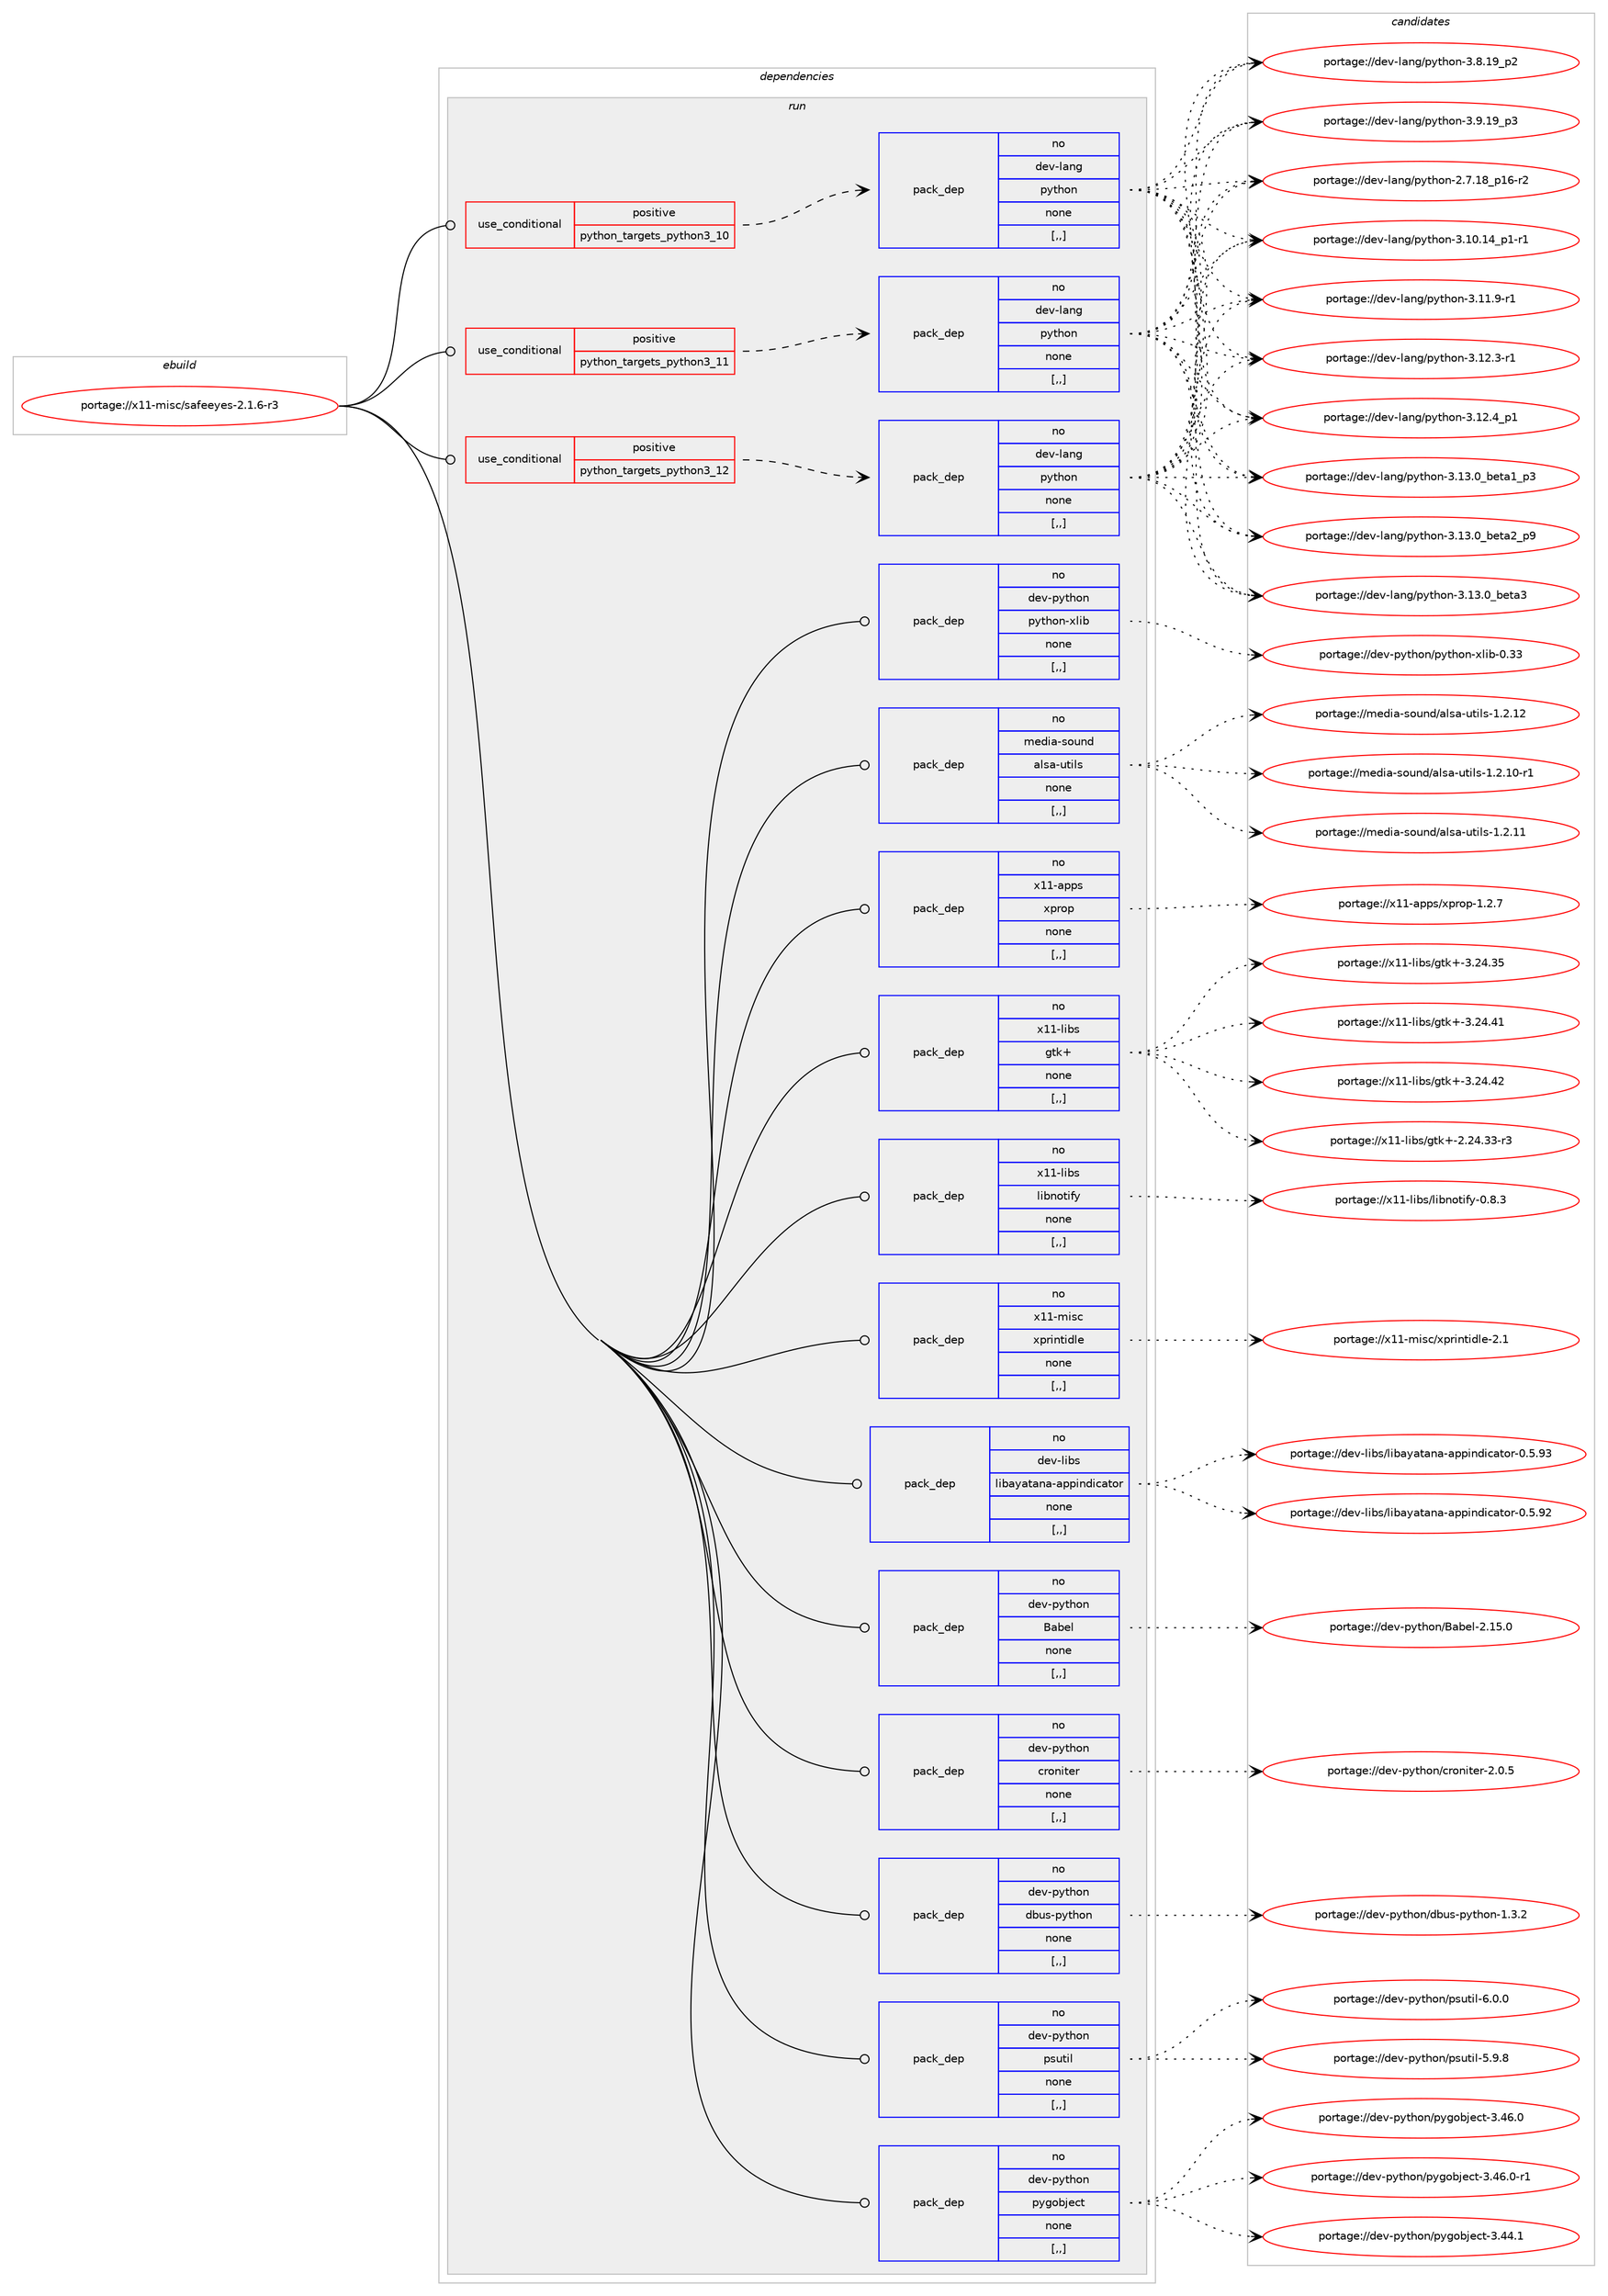 digraph prolog {

# *************
# Graph options
# *************

newrank=true;
concentrate=true;
compound=true;
graph [rankdir=LR,fontname=Helvetica,fontsize=10,ranksep=1.5];#, ranksep=2.5, nodesep=0.2];
edge  [arrowhead=vee];
node  [fontname=Helvetica,fontsize=10];

# **********
# The ebuild
# **********

subgraph cluster_leftcol {
color=gray;
rank=same;
label=<<i>ebuild</i>>;
id [label="portage://x11-misc/safeeyes-2.1.6-r3", color=red, width=4, href="../x11-misc/safeeyes-2.1.6-r3.svg"];
}

# ****************
# The dependencies
# ****************

subgraph cluster_midcol {
color=gray;
label=<<i>dependencies</i>>;
subgraph cluster_compile {
fillcolor="#eeeeee";
style=filled;
label=<<i>compile</i>>;
}
subgraph cluster_compileandrun {
fillcolor="#eeeeee";
style=filled;
label=<<i>compile and run</i>>;
}
subgraph cluster_run {
fillcolor="#eeeeee";
style=filled;
label=<<i>run</i>>;
subgraph cond119721 {
dependency452345 [label=<<TABLE BORDER="0" CELLBORDER="1" CELLSPACING="0" CELLPADDING="4"><TR><TD ROWSPAN="3" CELLPADDING="10">use_conditional</TD></TR><TR><TD>positive</TD></TR><TR><TD>python_targets_python3_10</TD></TR></TABLE>>, shape=none, color=red];
subgraph pack329309 {
dependency452346 [label=<<TABLE BORDER="0" CELLBORDER="1" CELLSPACING="0" CELLPADDING="4" WIDTH="220"><TR><TD ROWSPAN="6" CELLPADDING="30">pack_dep</TD></TR><TR><TD WIDTH="110">no</TD></TR><TR><TD>dev-lang</TD></TR><TR><TD>python</TD></TR><TR><TD>none</TD></TR><TR><TD>[,,]</TD></TR></TABLE>>, shape=none, color=blue];
}
dependency452345:e -> dependency452346:w [weight=20,style="dashed",arrowhead="vee"];
}
id:e -> dependency452345:w [weight=20,style="solid",arrowhead="odot"];
subgraph cond119722 {
dependency452347 [label=<<TABLE BORDER="0" CELLBORDER="1" CELLSPACING="0" CELLPADDING="4"><TR><TD ROWSPAN="3" CELLPADDING="10">use_conditional</TD></TR><TR><TD>positive</TD></TR><TR><TD>python_targets_python3_11</TD></TR></TABLE>>, shape=none, color=red];
subgraph pack329310 {
dependency452348 [label=<<TABLE BORDER="0" CELLBORDER="1" CELLSPACING="0" CELLPADDING="4" WIDTH="220"><TR><TD ROWSPAN="6" CELLPADDING="30">pack_dep</TD></TR><TR><TD WIDTH="110">no</TD></TR><TR><TD>dev-lang</TD></TR><TR><TD>python</TD></TR><TR><TD>none</TD></TR><TR><TD>[,,]</TD></TR></TABLE>>, shape=none, color=blue];
}
dependency452347:e -> dependency452348:w [weight=20,style="dashed",arrowhead="vee"];
}
id:e -> dependency452347:w [weight=20,style="solid",arrowhead="odot"];
subgraph cond119723 {
dependency452349 [label=<<TABLE BORDER="0" CELLBORDER="1" CELLSPACING="0" CELLPADDING="4"><TR><TD ROWSPAN="3" CELLPADDING="10">use_conditional</TD></TR><TR><TD>positive</TD></TR><TR><TD>python_targets_python3_12</TD></TR></TABLE>>, shape=none, color=red];
subgraph pack329311 {
dependency452350 [label=<<TABLE BORDER="0" CELLBORDER="1" CELLSPACING="0" CELLPADDING="4" WIDTH="220"><TR><TD ROWSPAN="6" CELLPADDING="30">pack_dep</TD></TR><TR><TD WIDTH="110">no</TD></TR><TR><TD>dev-lang</TD></TR><TR><TD>python</TD></TR><TR><TD>none</TD></TR><TR><TD>[,,]</TD></TR></TABLE>>, shape=none, color=blue];
}
dependency452349:e -> dependency452350:w [weight=20,style="dashed",arrowhead="vee"];
}
id:e -> dependency452349:w [weight=20,style="solid",arrowhead="odot"];
subgraph pack329312 {
dependency452351 [label=<<TABLE BORDER="0" CELLBORDER="1" CELLSPACING="0" CELLPADDING="4" WIDTH="220"><TR><TD ROWSPAN="6" CELLPADDING="30">pack_dep</TD></TR><TR><TD WIDTH="110">no</TD></TR><TR><TD>dev-libs</TD></TR><TR><TD>libayatana-appindicator</TD></TR><TR><TD>none</TD></TR><TR><TD>[,,]</TD></TR></TABLE>>, shape=none, color=blue];
}
id:e -> dependency452351:w [weight=20,style="solid",arrowhead="odot"];
subgraph pack329313 {
dependency452352 [label=<<TABLE BORDER="0" CELLBORDER="1" CELLSPACING="0" CELLPADDING="4" WIDTH="220"><TR><TD ROWSPAN="6" CELLPADDING="30">pack_dep</TD></TR><TR><TD WIDTH="110">no</TD></TR><TR><TD>dev-python</TD></TR><TR><TD>Babel</TD></TR><TR><TD>none</TD></TR><TR><TD>[,,]</TD></TR></TABLE>>, shape=none, color=blue];
}
id:e -> dependency452352:w [weight=20,style="solid",arrowhead="odot"];
subgraph pack329314 {
dependency452353 [label=<<TABLE BORDER="0" CELLBORDER="1" CELLSPACING="0" CELLPADDING="4" WIDTH="220"><TR><TD ROWSPAN="6" CELLPADDING="30">pack_dep</TD></TR><TR><TD WIDTH="110">no</TD></TR><TR><TD>dev-python</TD></TR><TR><TD>croniter</TD></TR><TR><TD>none</TD></TR><TR><TD>[,,]</TD></TR></TABLE>>, shape=none, color=blue];
}
id:e -> dependency452353:w [weight=20,style="solid",arrowhead="odot"];
subgraph pack329315 {
dependency452354 [label=<<TABLE BORDER="0" CELLBORDER="1" CELLSPACING="0" CELLPADDING="4" WIDTH="220"><TR><TD ROWSPAN="6" CELLPADDING="30">pack_dep</TD></TR><TR><TD WIDTH="110">no</TD></TR><TR><TD>dev-python</TD></TR><TR><TD>dbus-python</TD></TR><TR><TD>none</TD></TR><TR><TD>[,,]</TD></TR></TABLE>>, shape=none, color=blue];
}
id:e -> dependency452354:w [weight=20,style="solid",arrowhead="odot"];
subgraph pack329316 {
dependency452355 [label=<<TABLE BORDER="0" CELLBORDER="1" CELLSPACING="0" CELLPADDING="4" WIDTH="220"><TR><TD ROWSPAN="6" CELLPADDING="30">pack_dep</TD></TR><TR><TD WIDTH="110">no</TD></TR><TR><TD>dev-python</TD></TR><TR><TD>psutil</TD></TR><TR><TD>none</TD></TR><TR><TD>[,,]</TD></TR></TABLE>>, shape=none, color=blue];
}
id:e -> dependency452355:w [weight=20,style="solid",arrowhead="odot"];
subgraph pack329317 {
dependency452356 [label=<<TABLE BORDER="0" CELLBORDER="1" CELLSPACING="0" CELLPADDING="4" WIDTH="220"><TR><TD ROWSPAN="6" CELLPADDING="30">pack_dep</TD></TR><TR><TD WIDTH="110">no</TD></TR><TR><TD>dev-python</TD></TR><TR><TD>pygobject</TD></TR><TR><TD>none</TD></TR><TR><TD>[,,]</TD></TR></TABLE>>, shape=none, color=blue];
}
id:e -> dependency452356:w [weight=20,style="solid",arrowhead="odot"];
subgraph pack329318 {
dependency452357 [label=<<TABLE BORDER="0" CELLBORDER="1" CELLSPACING="0" CELLPADDING="4" WIDTH="220"><TR><TD ROWSPAN="6" CELLPADDING="30">pack_dep</TD></TR><TR><TD WIDTH="110">no</TD></TR><TR><TD>dev-python</TD></TR><TR><TD>python-xlib</TD></TR><TR><TD>none</TD></TR><TR><TD>[,,]</TD></TR></TABLE>>, shape=none, color=blue];
}
id:e -> dependency452357:w [weight=20,style="solid",arrowhead="odot"];
subgraph pack329319 {
dependency452358 [label=<<TABLE BORDER="0" CELLBORDER="1" CELLSPACING="0" CELLPADDING="4" WIDTH="220"><TR><TD ROWSPAN="6" CELLPADDING="30">pack_dep</TD></TR><TR><TD WIDTH="110">no</TD></TR><TR><TD>media-sound</TD></TR><TR><TD>alsa-utils</TD></TR><TR><TD>none</TD></TR><TR><TD>[,,]</TD></TR></TABLE>>, shape=none, color=blue];
}
id:e -> dependency452358:w [weight=20,style="solid",arrowhead="odot"];
subgraph pack329320 {
dependency452359 [label=<<TABLE BORDER="0" CELLBORDER="1" CELLSPACING="0" CELLPADDING="4" WIDTH="220"><TR><TD ROWSPAN="6" CELLPADDING="30">pack_dep</TD></TR><TR><TD WIDTH="110">no</TD></TR><TR><TD>x11-apps</TD></TR><TR><TD>xprop</TD></TR><TR><TD>none</TD></TR><TR><TD>[,,]</TD></TR></TABLE>>, shape=none, color=blue];
}
id:e -> dependency452359:w [weight=20,style="solid",arrowhead="odot"];
subgraph pack329321 {
dependency452360 [label=<<TABLE BORDER="0" CELLBORDER="1" CELLSPACING="0" CELLPADDING="4" WIDTH="220"><TR><TD ROWSPAN="6" CELLPADDING="30">pack_dep</TD></TR><TR><TD WIDTH="110">no</TD></TR><TR><TD>x11-libs</TD></TR><TR><TD>gtk+</TD></TR><TR><TD>none</TD></TR><TR><TD>[,,]</TD></TR></TABLE>>, shape=none, color=blue];
}
id:e -> dependency452360:w [weight=20,style="solid",arrowhead="odot"];
subgraph pack329322 {
dependency452361 [label=<<TABLE BORDER="0" CELLBORDER="1" CELLSPACING="0" CELLPADDING="4" WIDTH="220"><TR><TD ROWSPAN="6" CELLPADDING="30">pack_dep</TD></TR><TR><TD WIDTH="110">no</TD></TR><TR><TD>x11-libs</TD></TR><TR><TD>libnotify</TD></TR><TR><TD>none</TD></TR><TR><TD>[,,]</TD></TR></TABLE>>, shape=none, color=blue];
}
id:e -> dependency452361:w [weight=20,style="solid",arrowhead="odot"];
subgraph pack329323 {
dependency452362 [label=<<TABLE BORDER="0" CELLBORDER="1" CELLSPACING="0" CELLPADDING="4" WIDTH="220"><TR><TD ROWSPAN="6" CELLPADDING="30">pack_dep</TD></TR><TR><TD WIDTH="110">no</TD></TR><TR><TD>x11-misc</TD></TR><TR><TD>xprintidle</TD></TR><TR><TD>none</TD></TR><TR><TD>[,,]</TD></TR></TABLE>>, shape=none, color=blue];
}
id:e -> dependency452362:w [weight=20,style="solid",arrowhead="odot"];
}
}

# **************
# The candidates
# **************

subgraph cluster_choices {
rank=same;
color=gray;
label=<<i>candidates</i>>;

subgraph choice329309 {
color=black;
nodesep=1;
choice100101118451089711010347112121116104111110455046554649569511249544511450 [label="portage://dev-lang/python-2.7.18_p16-r2", color=red, width=4,href="../dev-lang/python-2.7.18_p16-r2.svg"];
choice100101118451089711010347112121116104111110455146494846495295112494511449 [label="portage://dev-lang/python-3.10.14_p1-r1", color=red, width=4,href="../dev-lang/python-3.10.14_p1-r1.svg"];
choice100101118451089711010347112121116104111110455146494946574511449 [label="portage://dev-lang/python-3.11.9-r1", color=red, width=4,href="../dev-lang/python-3.11.9-r1.svg"];
choice100101118451089711010347112121116104111110455146495046514511449 [label="portage://dev-lang/python-3.12.3-r1", color=red, width=4,href="../dev-lang/python-3.12.3-r1.svg"];
choice100101118451089711010347112121116104111110455146495046529511249 [label="portage://dev-lang/python-3.12.4_p1", color=red, width=4,href="../dev-lang/python-3.12.4_p1.svg"];
choice10010111845108971101034711212111610411111045514649514648959810111697499511251 [label="portage://dev-lang/python-3.13.0_beta1_p3", color=red, width=4,href="../dev-lang/python-3.13.0_beta1_p3.svg"];
choice10010111845108971101034711212111610411111045514649514648959810111697509511257 [label="portage://dev-lang/python-3.13.0_beta2_p9", color=red, width=4,href="../dev-lang/python-3.13.0_beta2_p9.svg"];
choice1001011184510897110103471121211161041111104551464951464895981011169751 [label="portage://dev-lang/python-3.13.0_beta3", color=red, width=4,href="../dev-lang/python-3.13.0_beta3.svg"];
choice100101118451089711010347112121116104111110455146564649579511250 [label="portage://dev-lang/python-3.8.19_p2", color=red, width=4,href="../dev-lang/python-3.8.19_p2.svg"];
choice100101118451089711010347112121116104111110455146574649579511251 [label="portage://dev-lang/python-3.9.19_p3", color=red, width=4,href="../dev-lang/python-3.9.19_p3.svg"];
dependency452346:e -> choice100101118451089711010347112121116104111110455046554649569511249544511450:w [style=dotted,weight="100"];
dependency452346:e -> choice100101118451089711010347112121116104111110455146494846495295112494511449:w [style=dotted,weight="100"];
dependency452346:e -> choice100101118451089711010347112121116104111110455146494946574511449:w [style=dotted,weight="100"];
dependency452346:e -> choice100101118451089711010347112121116104111110455146495046514511449:w [style=dotted,weight="100"];
dependency452346:e -> choice100101118451089711010347112121116104111110455146495046529511249:w [style=dotted,weight="100"];
dependency452346:e -> choice10010111845108971101034711212111610411111045514649514648959810111697499511251:w [style=dotted,weight="100"];
dependency452346:e -> choice10010111845108971101034711212111610411111045514649514648959810111697509511257:w [style=dotted,weight="100"];
dependency452346:e -> choice1001011184510897110103471121211161041111104551464951464895981011169751:w [style=dotted,weight="100"];
dependency452346:e -> choice100101118451089711010347112121116104111110455146564649579511250:w [style=dotted,weight="100"];
dependency452346:e -> choice100101118451089711010347112121116104111110455146574649579511251:w [style=dotted,weight="100"];
}
subgraph choice329310 {
color=black;
nodesep=1;
choice100101118451089711010347112121116104111110455046554649569511249544511450 [label="portage://dev-lang/python-2.7.18_p16-r2", color=red, width=4,href="../dev-lang/python-2.7.18_p16-r2.svg"];
choice100101118451089711010347112121116104111110455146494846495295112494511449 [label="portage://dev-lang/python-3.10.14_p1-r1", color=red, width=4,href="../dev-lang/python-3.10.14_p1-r1.svg"];
choice100101118451089711010347112121116104111110455146494946574511449 [label="portage://dev-lang/python-3.11.9-r1", color=red, width=4,href="../dev-lang/python-3.11.9-r1.svg"];
choice100101118451089711010347112121116104111110455146495046514511449 [label="portage://dev-lang/python-3.12.3-r1", color=red, width=4,href="../dev-lang/python-3.12.3-r1.svg"];
choice100101118451089711010347112121116104111110455146495046529511249 [label="portage://dev-lang/python-3.12.4_p1", color=red, width=4,href="../dev-lang/python-3.12.4_p1.svg"];
choice10010111845108971101034711212111610411111045514649514648959810111697499511251 [label="portage://dev-lang/python-3.13.0_beta1_p3", color=red, width=4,href="../dev-lang/python-3.13.0_beta1_p3.svg"];
choice10010111845108971101034711212111610411111045514649514648959810111697509511257 [label="portage://dev-lang/python-3.13.0_beta2_p9", color=red, width=4,href="../dev-lang/python-3.13.0_beta2_p9.svg"];
choice1001011184510897110103471121211161041111104551464951464895981011169751 [label="portage://dev-lang/python-3.13.0_beta3", color=red, width=4,href="../dev-lang/python-3.13.0_beta3.svg"];
choice100101118451089711010347112121116104111110455146564649579511250 [label="portage://dev-lang/python-3.8.19_p2", color=red, width=4,href="../dev-lang/python-3.8.19_p2.svg"];
choice100101118451089711010347112121116104111110455146574649579511251 [label="portage://dev-lang/python-3.9.19_p3", color=red, width=4,href="../dev-lang/python-3.9.19_p3.svg"];
dependency452348:e -> choice100101118451089711010347112121116104111110455046554649569511249544511450:w [style=dotted,weight="100"];
dependency452348:e -> choice100101118451089711010347112121116104111110455146494846495295112494511449:w [style=dotted,weight="100"];
dependency452348:e -> choice100101118451089711010347112121116104111110455146494946574511449:w [style=dotted,weight="100"];
dependency452348:e -> choice100101118451089711010347112121116104111110455146495046514511449:w [style=dotted,weight="100"];
dependency452348:e -> choice100101118451089711010347112121116104111110455146495046529511249:w [style=dotted,weight="100"];
dependency452348:e -> choice10010111845108971101034711212111610411111045514649514648959810111697499511251:w [style=dotted,weight="100"];
dependency452348:e -> choice10010111845108971101034711212111610411111045514649514648959810111697509511257:w [style=dotted,weight="100"];
dependency452348:e -> choice1001011184510897110103471121211161041111104551464951464895981011169751:w [style=dotted,weight="100"];
dependency452348:e -> choice100101118451089711010347112121116104111110455146564649579511250:w [style=dotted,weight="100"];
dependency452348:e -> choice100101118451089711010347112121116104111110455146574649579511251:w [style=dotted,weight="100"];
}
subgraph choice329311 {
color=black;
nodesep=1;
choice100101118451089711010347112121116104111110455046554649569511249544511450 [label="portage://dev-lang/python-2.7.18_p16-r2", color=red, width=4,href="../dev-lang/python-2.7.18_p16-r2.svg"];
choice100101118451089711010347112121116104111110455146494846495295112494511449 [label="portage://dev-lang/python-3.10.14_p1-r1", color=red, width=4,href="../dev-lang/python-3.10.14_p1-r1.svg"];
choice100101118451089711010347112121116104111110455146494946574511449 [label="portage://dev-lang/python-3.11.9-r1", color=red, width=4,href="../dev-lang/python-3.11.9-r1.svg"];
choice100101118451089711010347112121116104111110455146495046514511449 [label="portage://dev-lang/python-3.12.3-r1", color=red, width=4,href="../dev-lang/python-3.12.3-r1.svg"];
choice100101118451089711010347112121116104111110455146495046529511249 [label="portage://dev-lang/python-3.12.4_p1", color=red, width=4,href="../dev-lang/python-3.12.4_p1.svg"];
choice10010111845108971101034711212111610411111045514649514648959810111697499511251 [label="portage://dev-lang/python-3.13.0_beta1_p3", color=red, width=4,href="../dev-lang/python-3.13.0_beta1_p3.svg"];
choice10010111845108971101034711212111610411111045514649514648959810111697509511257 [label="portage://dev-lang/python-3.13.0_beta2_p9", color=red, width=4,href="../dev-lang/python-3.13.0_beta2_p9.svg"];
choice1001011184510897110103471121211161041111104551464951464895981011169751 [label="portage://dev-lang/python-3.13.0_beta3", color=red, width=4,href="../dev-lang/python-3.13.0_beta3.svg"];
choice100101118451089711010347112121116104111110455146564649579511250 [label="portage://dev-lang/python-3.8.19_p2", color=red, width=4,href="../dev-lang/python-3.8.19_p2.svg"];
choice100101118451089711010347112121116104111110455146574649579511251 [label="portage://dev-lang/python-3.9.19_p3", color=red, width=4,href="../dev-lang/python-3.9.19_p3.svg"];
dependency452350:e -> choice100101118451089711010347112121116104111110455046554649569511249544511450:w [style=dotted,weight="100"];
dependency452350:e -> choice100101118451089711010347112121116104111110455146494846495295112494511449:w [style=dotted,weight="100"];
dependency452350:e -> choice100101118451089711010347112121116104111110455146494946574511449:w [style=dotted,weight="100"];
dependency452350:e -> choice100101118451089711010347112121116104111110455146495046514511449:w [style=dotted,weight="100"];
dependency452350:e -> choice100101118451089711010347112121116104111110455146495046529511249:w [style=dotted,weight="100"];
dependency452350:e -> choice10010111845108971101034711212111610411111045514649514648959810111697499511251:w [style=dotted,weight="100"];
dependency452350:e -> choice10010111845108971101034711212111610411111045514649514648959810111697509511257:w [style=dotted,weight="100"];
dependency452350:e -> choice1001011184510897110103471121211161041111104551464951464895981011169751:w [style=dotted,weight="100"];
dependency452350:e -> choice100101118451089711010347112121116104111110455146564649579511250:w [style=dotted,weight="100"];
dependency452350:e -> choice100101118451089711010347112121116104111110455146574649579511251:w [style=dotted,weight="100"];
}
subgraph choice329312 {
color=black;
nodesep=1;
choice10010111845108105981154710810598971219711697110974597112112105110100105999711611111445484653465750 [label="portage://dev-libs/libayatana-appindicator-0.5.92", color=red, width=4,href="../dev-libs/libayatana-appindicator-0.5.92.svg"];
choice10010111845108105981154710810598971219711697110974597112112105110100105999711611111445484653465751 [label="portage://dev-libs/libayatana-appindicator-0.5.93", color=red, width=4,href="../dev-libs/libayatana-appindicator-0.5.93.svg"];
dependency452351:e -> choice10010111845108105981154710810598971219711697110974597112112105110100105999711611111445484653465750:w [style=dotted,weight="100"];
dependency452351:e -> choice10010111845108105981154710810598971219711697110974597112112105110100105999711611111445484653465751:w [style=dotted,weight="100"];
}
subgraph choice329313 {
color=black;
nodesep=1;
choice100101118451121211161041111104766979810110845504649534648 [label="portage://dev-python/Babel-2.15.0", color=red, width=4,href="../dev-python/Babel-2.15.0.svg"];
dependency452352:e -> choice100101118451121211161041111104766979810110845504649534648:w [style=dotted,weight="100"];
}
subgraph choice329314 {
color=black;
nodesep=1;
choice100101118451121211161041111104799114111110105116101114455046484653 [label="portage://dev-python/croniter-2.0.5", color=red, width=4,href="../dev-python/croniter-2.0.5.svg"];
dependency452353:e -> choice100101118451121211161041111104799114111110105116101114455046484653:w [style=dotted,weight="100"];
}
subgraph choice329315 {
color=black;
nodesep=1;
choice10010111845112121116104111110471009811711545112121116104111110454946514650 [label="portage://dev-python/dbus-python-1.3.2", color=red, width=4,href="../dev-python/dbus-python-1.3.2.svg"];
dependency452354:e -> choice10010111845112121116104111110471009811711545112121116104111110454946514650:w [style=dotted,weight="100"];
}
subgraph choice329316 {
color=black;
nodesep=1;
choice1001011184511212111610411111047112115117116105108455346574656 [label="portage://dev-python/psutil-5.9.8", color=red, width=4,href="../dev-python/psutil-5.9.8.svg"];
choice1001011184511212111610411111047112115117116105108455446484648 [label="portage://dev-python/psutil-6.0.0", color=red, width=4,href="../dev-python/psutil-6.0.0.svg"];
dependency452355:e -> choice1001011184511212111610411111047112115117116105108455346574656:w [style=dotted,weight="100"];
dependency452355:e -> choice1001011184511212111610411111047112115117116105108455446484648:w [style=dotted,weight="100"];
}
subgraph choice329317 {
color=black;
nodesep=1;
choice1001011184511212111610411111047112121103111981061019911645514652524649 [label="portage://dev-python/pygobject-3.44.1", color=red, width=4,href="../dev-python/pygobject-3.44.1.svg"];
choice1001011184511212111610411111047112121103111981061019911645514652544648 [label="portage://dev-python/pygobject-3.46.0", color=red, width=4,href="../dev-python/pygobject-3.46.0.svg"];
choice10010111845112121116104111110471121211031119810610199116455146525446484511449 [label="portage://dev-python/pygobject-3.46.0-r1", color=red, width=4,href="../dev-python/pygobject-3.46.0-r1.svg"];
dependency452356:e -> choice1001011184511212111610411111047112121103111981061019911645514652524649:w [style=dotted,weight="100"];
dependency452356:e -> choice1001011184511212111610411111047112121103111981061019911645514652544648:w [style=dotted,weight="100"];
dependency452356:e -> choice10010111845112121116104111110471121211031119810610199116455146525446484511449:w [style=dotted,weight="100"];
}
subgraph choice329318 {
color=black;
nodesep=1;
choice100101118451121211161041111104711212111610411111045120108105984548465151 [label="portage://dev-python/python-xlib-0.33", color=red, width=4,href="../dev-python/python-xlib-0.33.svg"];
dependency452357:e -> choice100101118451121211161041111104711212111610411111045120108105984548465151:w [style=dotted,weight="100"];
}
subgraph choice329319 {
color=black;
nodesep=1;
choice109101100105974511511111711010047971081159745117116105108115454946504649484511449 [label="portage://media-sound/alsa-utils-1.2.10-r1", color=red, width=4,href="../media-sound/alsa-utils-1.2.10-r1.svg"];
choice10910110010597451151111171101004797108115974511711610510811545494650464949 [label="portage://media-sound/alsa-utils-1.2.11", color=red, width=4,href="../media-sound/alsa-utils-1.2.11.svg"];
choice10910110010597451151111171101004797108115974511711610510811545494650464950 [label="portage://media-sound/alsa-utils-1.2.12", color=red, width=4,href="../media-sound/alsa-utils-1.2.12.svg"];
dependency452358:e -> choice109101100105974511511111711010047971081159745117116105108115454946504649484511449:w [style=dotted,weight="100"];
dependency452358:e -> choice10910110010597451151111171101004797108115974511711610510811545494650464949:w [style=dotted,weight="100"];
dependency452358:e -> choice10910110010597451151111171101004797108115974511711610510811545494650464950:w [style=dotted,weight="100"];
}
subgraph choice329320 {
color=black;
nodesep=1;
choice1204949459711211211547120112114111112454946504655 [label="portage://x11-apps/xprop-1.2.7", color=red, width=4,href="../x11-apps/xprop-1.2.7.svg"];
dependency452359:e -> choice1204949459711211211547120112114111112454946504655:w [style=dotted,weight="100"];
}
subgraph choice329321 {
color=black;
nodesep=1;
choice12049494510810598115471031161074345504650524651514511451 [label="portage://x11-libs/gtk+-2.24.33-r3", color=red, width=4,href="../x11-libs/gtk+-2.24.33-r3.svg"];
choice1204949451081059811547103116107434551465052465153 [label="portage://x11-libs/gtk+-3.24.35", color=red, width=4,href="../x11-libs/gtk+-3.24.35.svg"];
choice1204949451081059811547103116107434551465052465249 [label="portage://x11-libs/gtk+-3.24.41", color=red, width=4,href="../x11-libs/gtk+-3.24.41.svg"];
choice1204949451081059811547103116107434551465052465250 [label="portage://x11-libs/gtk+-3.24.42", color=red, width=4,href="../x11-libs/gtk+-3.24.42.svg"];
dependency452360:e -> choice12049494510810598115471031161074345504650524651514511451:w [style=dotted,weight="100"];
dependency452360:e -> choice1204949451081059811547103116107434551465052465153:w [style=dotted,weight="100"];
dependency452360:e -> choice1204949451081059811547103116107434551465052465249:w [style=dotted,weight="100"];
dependency452360:e -> choice1204949451081059811547103116107434551465052465250:w [style=dotted,weight="100"];
}
subgraph choice329322 {
color=black;
nodesep=1;
choice120494945108105981154710810598110111116105102121454846564651 [label="portage://x11-libs/libnotify-0.8.3", color=red, width=4,href="../x11-libs/libnotify-0.8.3.svg"];
dependency452361:e -> choice120494945108105981154710810598110111116105102121454846564651:w [style=dotted,weight="100"];
}
subgraph choice329323 {
color=black;
nodesep=1;
choice120494945109105115994712011211410511011610510010810145504649 [label="portage://x11-misc/xprintidle-2.1", color=red, width=4,href="../x11-misc/xprintidle-2.1.svg"];
dependency452362:e -> choice120494945109105115994712011211410511011610510010810145504649:w [style=dotted,weight="100"];
}
}

}
